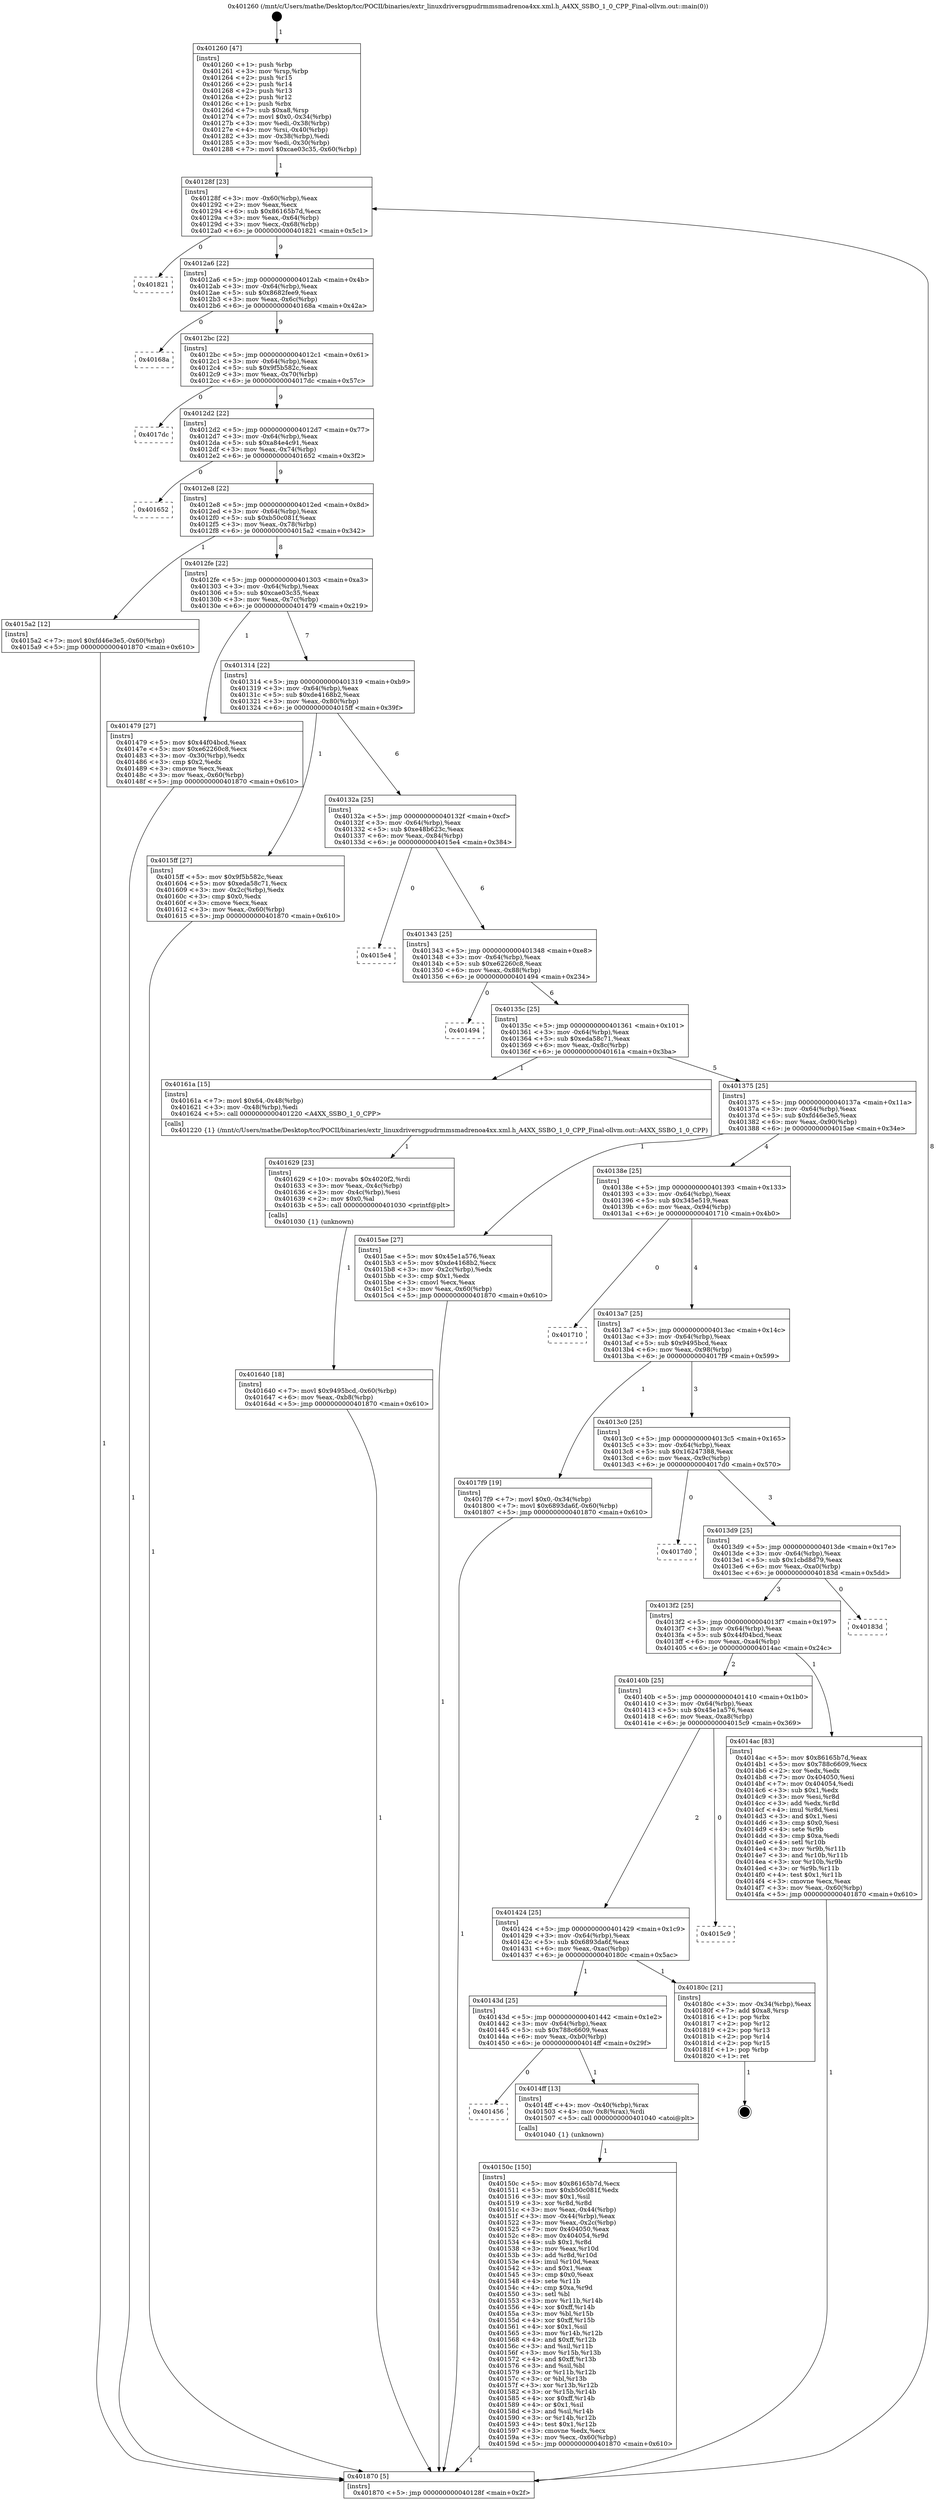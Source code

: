 digraph "0x401260" {
  label = "0x401260 (/mnt/c/Users/mathe/Desktop/tcc/POCII/binaries/extr_linuxdriversgpudrmmsmadrenoa4xx.xml.h_A4XX_SSBO_1_0_CPP_Final-ollvm.out::main(0))"
  labelloc = "t"
  node[shape=record]

  Entry [label="",width=0.3,height=0.3,shape=circle,fillcolor=black,style=filled]
  "0x40128f" [label="{
     0x40128f [23]\l
     | [instrs]\l
     &nbsp;&nbsp;0x40128f \<+3\>: mov -0x60(%rbp),%eax\l
     &nbsp;&nbsp;0x401292 \<+2\>: mov %eax,%ecx\l
     &nbsp;&nbsp;0x401294 \<+6\>: sub $0x86165b7d,%ecx\l
     &nbsp;&nbsp;0x40129a \<+3\>: mov %eax,-0x64(%rbp)\l
     &nbsp;&nbsp;0x40129d \<+3\>: mov %ecx,-0x68(%rbp)\l
     &nbsp;&nbsp;0x4012a0 \<+6\>: je 0000000000401821 \<main+0x5c1\>\l
  }"]
  "0x401821" [label="{
     0x401821\l
  }", style=dashed]
  "0x4012a6" [label="{
     0x4012a6 [22]\l
     | [instrs]\l
     &nbsp;&nbsp;0x4012a6 \<+5\>: jmp 00000000004012ab \<main+0x4b\>\l
     &nbsp;&nbsp;0x4012ab \<+3\>: mov -0x64(%rbp),%eax\l
     &nbsp;&nbsp;0x4012ae \<+5\>: sub $0x8682fee9,%eax\l
     &nbsp;&nbsp;0x4012b3 \<+3\>: mov %eax,-0x6c(%rbp)\l
     &nbsp;&nbsp;0x4012b6 \<+6\>: je 000000000040168a \<main+0x42a\>\l
  }"]
  Exit [label="",width=0.3,height=0.3,shape=circle,fillcolor=black,style=filled,peripheries=2]
  "0x40168a" [label="{
     0x40168a\l
  }", style=dashed]
  "0x4012bc" [label="{
     0x4012bc [22]\l
     | [instrs]\l
     &nbsp;&nbsp;0x4012bc \<+5\>: jmp 00000000004012c1 \<main+0x61\>\l
     &nbsp;&nbsp;0x4012c1 \<+3\>: mov -0x64(%rbp),%eax\l
     &nbsp;&nbsp;0x4012c4 \<+5\>: sub $0x9f5b582c,%eax\l
     &nbsp;&nbsp;0x4012c9 \<+3\>: mov %eax,-0x70(%rbp)\l
     &nbsp;&nbsp;0x4012cc \<+6\>: je 00000000004017dc \<main+0x57c\>\l
  }"]
  "0x401640" [label="{
     0x401640 [18]\l
     | [instrs]\l
     &nbsp;&nbsp;0x401640 \<+7\>: movl $0x9495bcd,-0x60(%rbp)\l
     &nbsp;&nbsp;0x401647 \<+6\>: mov %eax,-0xb8(%rbp)\l
     &nbsp;&nbsp;0x40164d \<+5\>: jmp 0000000000401870 \<main+0x610\>\l
  }"]
  "0x4017dc" [label="{
     0x4017dc\l
  }", style=dashed]
  "0x4012d2" [label="{
     0x4012d2 [22]\l
     | [instrs]\l
     &nbsp;&nbsp;0x4012d2 \<+5\>: jmp 00000000004012d7 \<main+0x77\>\l
     &nbsp;&nbsp;0x4012d7 \<+3\>: mov -0x64(%rbp),%eax\l
     &nbsp;&nbsp;0x4012da \<+5\>: sub $0xa84e4c91,%eax\l
     &nbsp;&nbsp;0x4012df \<+3\>: mov %eax,-0x74(%rbp)\l
     &nbsp;&nbsp;0x4012e2 \<+6\>: je 0000000000401652 \<main+0x3f2\>\l
  }"]
  "0x401629" [label="{
     0x401629 [23]\l
     | [instrs]\l
     &nbsp;&nbsp;0x401629 \<+10\>: movabs $0x4020f2,%rdi\l
     &nbsp;&nbsp;0x401633 \<+3\>: mov %eax,-0x4c(%rbp)\l
     &nbsp;&nbsp;0x401636 \<+3\>: mov -0x4c(%rbp),%esi\l
     &nbsp;&nbsp;0x401639 \<+2\>: mov $0x0,%al\l
     &nbsp;&nbsp;0x40163b \<+5\>: call 0000000000401030 \<printf@plt\>\l
     | [calls]\l
     &nbsp;&nbsp;0x401030 \{1\} (unknown)\l
  }"]
  "0x401652" [label="{
     0x401652\l
  }", style=dashed]
  "0x4012e8" [label="{
     0x4012e8 [22]\l
     | [instrs]\l
     &nbsp;&nbsp;0x4012e8 \<+5\>: jmp 00000000004012ed \<main+0x8d\>\l
     &nbsp;&nbsp;0x4012ed \<+3\>: mov -0x64(%rbp),%eax\l
     &nbsp;&nbsp;0x4012f0 \<+5\>: sub $0xb50c081f,%eax\l
     &nbsp;&nbsp;0x4012f5 \<+3\>: mov %eax,-0x78(%rbp)\l
     &nbsp;&nbsp;0x4012f8 \<+6\>: je 00000000004015a2 \<main+0x342\>\l
  }"]
  "0x40150c" [label="{
     0x40150c [150]\l
     | [instrs]\l
     &nbsp;&nbsp;0x40150c \<+5\>: mov $0x86165b7d,%ecx\l
     &nbsp;&nbsp;0x401511 \<+5\>: mov $0xb50c081f,%edx\l
     &nbsp;&nbsp;0x401516 \<+3\>: mov $0x1,%sil\l
     &nbsp;&nbsp;0x401519 \<+3\>: xor %r8d,%r8d\l
     &nbsp;&nbsp;0x40151c \<+3\>: mov %eax,-0x44(%rbp)\l
     &nbsp;&nbsp;0x40151f \<+3\>: mov -0x44(%rbp),%eax\l
     &nbsp;&nbsp;0x401522 \<+3\>: mov %eax,-0x2c(%rbp)\l
     &nbsp;&nbsp;0x401525 \<+7\>: mov 0x404050,%eax\l
     &nbsp;&nbsp;0x40152c \<+8\>: mov 0x404054,%r9d\l
     &nbsp;&nbsp;0x401534 \<+4\>: sub $0x1,%r8d\l
     &nbsp;&nbsp;0x401538 \<+3\>: mov %eax,%r10d\l
     &nbsp;&nbsp;0x40153b \<+3\>: add %r8d,%r10d\l
     &nbsp;&nbsp;0x40153e \<+4\>: imul %r10d,%eax\l
     &nbsp;&nbsp;0x401542 \<+3\>: and $0x1,%eax\l
     &nbsp;&nbsp;0x401545 \<+3\>: cmp $0x0,%eax\l
     &nbsp;&nbsp;0x401548 \<+4\>: sete %r11b\l
     &nbsp;&nbsp;0x40154c \<+4\>: cmp $0xa,%r9d\l
     &nbsp;&nbsp;0x401550 \<+3\>: setl %bl\l
     &nbsp;&nbsp;0x401553 \<+3\>: mov %r11b,%r14b\l
     &nbsp;&nbsp;0x401556 \<+4\>: xor $0xff,%r14b\l
     &nbsp;&nbsp;0x40155a \<+3\>: mov %bl,%r15b\l
     &nbsp;&nbsp;0x40155d \<+4\>: xor $0xff,%r15b\l
     &nbsp;&nbsp;0x401561 \<+4\>: xor $0x1,%sil\l
     &nbsp;&nbsp;0x401565 \<+3\>: mov %r14b,%r12b\l
     &nbsp;&nbsp;0x401568 \<+4\>: and $0xff,%r12b\l
     &nbsp;&nbsp;0x40156c \<+3\>: and %sil,%r11b\l
     &nbsp;&nbsp;0x40156f \<+3\>: mov %r15b,%r13b\l
     &nbsp;&nbsp;0x401572 \<+4\>: and $0xff,%r13b\l
     &nbsp;&nbsp;0x401576 \<+3\>: and %sil,%bl\l
     &nbsp;&nbsp;0x401579 \<+3\>: or %r11b,%r12b\l
     &nbsp;&nbsp;0x40157c \<+3\>: or %bl,%r13b\l
     &nbsp;&nbsp;0x40157f \<+3\>: xor %r13b,%r12b\l
     &nbsp;&nbsp;0x401582 \<+3\>: or %r15b,%r14b\l
     &nbsp;&nbsp;0x401585 \<+4\>: xor $0xff,%r14b\l
     &nbsp;&nbsp;0x401589 \<+4\>: or $0x1,%sil\l
     &nbsp;&nbsp;0x40158d \<+3\>: and %sil,%r14b\l
     &nbsp;&nbsp;0x401590 \<+3\>: or %r14b,%r12b\l
     &nbsp;&nbsp;0x401593 \<+4\>: test $0x1,%r12b\l
     &nbsp;&nbsp;0x401597 \<+3\>: cmovne %edx,%ecx\l
     &nbsp;&nbsp;0x40159a \<+3\>: mov %ecx,-0x60(%rbp)\l
     &nbsp;&nbsp;0x40159d \<+5\>: jmp 0000000000401870 \<main+0x610\>\l
  }"]
  "0x4015a2" [label="{
     0x4015a2 [12]\l
     | [instrs]\l
     &nbsp;&nbsp;0x4015a2 \<+7\>: movl $0xfd46e3e5,-0x60(%rbp)\l
     &nbsp;&nbsp;0x4015a9 \<+5\>: jmp 0000000000401870 \<main+0x610\>\l
  }"]
  "0x4012fe" [label="{
     0x4012fe [22]\l
     | [instrs]\l
     &nbsp;&nbsp;0x4012fe \<+5\>: jmp 0000000000401303 \<main+0xa3\>\l
     &nbsp;&nbsp;0x401303 \<+3\>: mov -0x64(%rbp),%eax\l
     &nbsp;&nbsp;0x401306 \<+5\>: sub $0xcae03c35,%eax\l
     &nbsp;&nbsp;0x40130b \<+3\>: mov %eax,-0x7c(%rbp)\l
     &nbsp;&nbsp;0x40130e \<+6\>: je 0000000000401479 \<main+0x219\>\l
  }"]
  "0x401456" [label="{
     0x401456\l
  }", style=dashed]
  "0x401479" [label="{
     0x401479 [27]\l
     | [instrs]\l
     &nbsp;&nbsp;0x401479 \<+5\>: mov $0x44f04bcd,%eax\l
     &nbsp;&nbsp;0x40147e \<+5\>: mov $0xe62260c8,%ecx\l
     &nbsp;&nbsp;0x401483 \<+3\>: mov -0x30(%rbp),%edx\l
     &nbsp;&nbsp;0x401486 \<+3\>: cmp $0x2,%edx\l
     &nbsp;&nbsp;0x401489 \<+3\>: cmovne %ecx,%eax\l
     &nbsp;&nbsp;0x40148c \<+3\>: mov %eax,-0x60(%rbp)\l
     &nbsp;&nbsp;0x40148f \<+5\>: jmp 0000000000401870 \<main+0x610\>\l
  }"]
  "0x401314" [label="{
     0x401314 [22]\l
     | [instrs]\l
     &nbsp;&nbsp;0x401314 \<+5\>: jmp 0000000000401319 \<main+0xb9\>\l
     &nbsp;&nbsp;0x401319 \<+3\>: mov -0x64(%rbp),%eax\l
     &nbsp;&nbsp;0x40131c \<+5\>: sub $0xde4168b2,%eax\l
     &nbsp;&nbsp;0x401321 \<+3\>: mov %eax,-0x80(%rbp)\l
     &nbsp;&nbsp;0x401324 \<+6\>: je 00000000004015ff \<main+0x39f\>\l
  }"]
  "0x401870" [label="{
     0x401870 [5]\l
     | [instrs]\l
     &nbsp;&nbsp;0x401870 \<+5\>: jmp 000000000040128f \<main+0x2f\>\l
  }"]
  "0x401260" [label="{
     0x401260 [47]\l
     | [instrs]\l
     &nbsp;&nbsp;0x401260 \<+1\>: push %rbp\l
     &nbsp;&nbsp;0x401261 \<+3\>: mov %rsp,%rbp\l
     &nbsp;&nbsp;0x401264 \<+2\>: push %r15\l
     &nbsp;&nbsp;0x401266 \<+2\>: push %r14\l
     &nbsp;&nbsp;0x401268 \<+2\>: push %r13\l
     &nbsp;&nbsp;0x40126a \<+2\>: push %r12\l
     &nbsp;&nbsp;0x40126c \<+1\>: push %rbx\l
     &nbsp;&nbsp;0x40126d \<+7\>: sub $0xa8,%rsp\l
     &nbsp;&nbsp;0x401274 \<+7\>: movl $0x0,-0x34(%rbp)\l
     &nbsp;&nbsp;0x40127b \<+3\>: mov %edi,-0x38(%rbp)\l
     &nbsp;&nbsp;0x40127e \<+4\>: mov %rsi,-0x40(%rbp)\l
     &nbsp;&nbsp;0x401282 \<+3\>: mov -0x38(%rbp),%edi\l
     &nbsp;&nbsp;0x401285 \<+3\>: mov %edi,-0x30(%rbp)\l
     &nbsp;&nbsp;0x401288 \<+7\>: movl $0xcae03c35,-0x60(%rbp)\l
  }"]
  "0x4014ff" [label="{
     0x4014ff [13]\l
     | [instrs]\l
     &nbsp;&nbsp;0x4014ff \<+4\>: mov -0x40(%rbp),%rax\l
     &nbsp;&nbsp;0x401503 \<+4\>: mov 0x8(%rax),%rdi\l
     &nbsp;&nbsp;0x401507 \<+5\>: call 0000000000401040 \<atoi@plt\>\l
     | [calls]\l
     &nbsp;&nbsp;0x401040 \{1\} (unknown)\l
  }"]
  "0x4015ff" [label="{
     0x4015ff [27]\l
     | [instrs]\l
     &nbsp;&nbsp;0x4015ff \<+5\>: mov $0x9f5b582c,%eax\l
     &nbsp;&nbsp;0x401604 \<+5\>: mov $0xeda58c71,%ecx\l
     &nbsp;&nbsp;0x401609 \<+3\>: mov -0x2c(%rbp),%edx\l
     &nbsp;&nbsp;0x40160c \<+3\>: cmp $0x0,%edx\l
     &nbsp;&nbsp;0x40160f \<+3\>: cmove %ecx,%eax\l
     &nbsp;&nbsp;0x401612 \<+3\>: mov %eax,-0x60(%rbp)\l
     &nbsp;&nbsp;0x401615 \<+5\>: jmp 0000000000401870 \<main+0x610\>\l
  }"]
  "0x40132a" [label="{
     0x40132a [25]\l
     | [instrs]\l
     &nbsp;&nbsp;0x40132a \<+5\>: jmp 000000000040132f \<main+0xcf\>\l
     &nbsp;&nbsp;0x40132f \<+3\>: mov -0x64(%rbp),%eax\l
     &nbsp;&nbsp;0x401332 \<+5\>: sub $0xe48b623c,%eax\l
     &nbsp;&nbsp;0x401337 \<+6\>: mov %eax,-0x84(%rbp)\l
     &nbsp;&nbsp;0x40133d \<+6\>: je 00000000004015e4 \<main+0x384\>\l
  }"]
  "0x40143d" [label="{
     0x40143d [25]\l
     | [instrs]\l
     &nbsp;&nbsp;0x40143d \<+5\>: jmp 0000000000401442 \<main+0x1e2\>\l
     &nbsp;&nbsp;0x401442 \<+3\>: mov -0x64(%rbp),%eax\l
     &nbsp;&nbsp;0x401445 \<+5\>: sub $0x788c6609,%eax\l
     &nbsp;&nbsp;0x40144a \<+6\>: mov %eax,-0xb0(%rbp)\l
     &nbsp;&nbsp;0x401450 \<+6\>: je 00000000004014ff \<main+0x29f\>\l
  }"]
  "0x4015e4" [label="{
     0x4015e4\l
  }", style=dashed]
  "0x401343" [label="{
     0x401343 [25]\l
     | [instrs]\l
     &nbsp;&nbsp;0x401343 \<+5\>: jmp 0000000000401348 \<main+0xe8\>\l
     &nbsp;&nbsp;0x401348 \<+3\>: mov -0x64(%rbp),%eax\l
     &nbsp;&nbsp;0x40134b \<+5\>: sub $0xe62260c8,%eax\l
     &nbsp;&nbsp;0x401350 \<+6\>: mov %eax,-0x88(%rbp)\l
     &nbsp;&nbsp;0x401356 \<+6\>: je 0000000000401494 \<main+0x234\>\l
  }"]
  "0x40180c" [label="{
     0x40180c [21]\l
     | [instrs]\l
     &nbsp;&nbsp;0x40180c \<+3\>: mov -0x34(%rbp),%eax\l
     &nbsp;&nbsp;0x40180f \<+7\>: add $0xa8,%rsp\l
     &nbsp;&nbsp;0x401816 \<+1\>: pop %rbx\l
     &nbsp;&nbsp;0x401817 \<+2\>: pop %r12\l
     &nbsp;&nbsp;0x401819 \<+2\>: pop %r13\l
     &nbsp;&nbsp;0x40181b \<+2\>: pop %r14\l
     &nbsp;&nbsp;0x40181d \<+2\>: pop %r15\l
     &nbsp;&nbsp;0x40181f \<+1\>: pop %rbp\l
     &nbsp;&nbsp;0x401820 \<+1\>: ret\l
  }"]
  "0x401494" [label="{
     0x401494\l
  }", style=dashed]
  "0x40135c" [label="{
     0x40135c [25]\l
     | [instrs]\l
     &nbsp;&nbsp;0x40135c \<+5\>: jmp 0000000000401361 \<main+0x101\>\l
     &nbsp;&nbsp;0x401361 \<+3\>: mov -0x64(%rbp),%eax\l
     &nbsp;&nbsp;0x401364 \<+5\>: sub $0xeda58c71,%eax\l
     &nbsp;&nbsp;0x401369 \<+6\>: mov %eax,-0x8c(%rbp)\l
     &nbsp;&nbsp;0x40136f \<+6\>: je 000000000040161a \<main+0x3ba\>\l
  }"]
  "0x401424" [label="{
     0x401424 [25]\l
     | [instrs]\l
     &nbsp;&nbsp;0x401424 \<+5\>: jmp 0000000000401429 \<main+0x1c9\>\l
     &nbsp;&nbsp;0x401429 \<+3\>: mov -0x64(%rbp),%eax\l
     &nbsp;&nbsp;0x40142c \<+5\>: sub $0x6893da6f,%eax\l
     &nbsp;&nbsp;0x401431 \<+6\>: mov %eax,-0xac(%rbp)\l
     &nbsp;&nbsp;0x401437 \<+6\>: je 000000000040180c \<main+0x5ac\>\l
  }"]
  "0x40161a" [label="{
     0x40161a [15]\l
     | [instrs]\l
     &nbsp;&nbsp;0x40161a \<+7\>: movl $0x64,-0x48(%rbp)\l
     &nbsp;&nbsp;0x401621 \<+3\>: mov -0x48(%rbp),%edi\l
     &nbsp;&nbsp;0x401624 \<+5\>: call 0000000000401220 \<A4XX_SSBO_1_0_CPP\>\l
     | [calls]\l
     &nbsp;&nbsp;0x401220 \{1\} (/mnt/c/Users/mathe/Desktop/tcc/POCII/binaries/extr_linuxdriversgpudrmmsmadrenoa4xx.xml.h_A4XX_SSBO_1_0_CPP_Final-ollvm.out::A4XX_SSBO_1_0_CPP)\l
  }"]
  "0x401375" [label="{
     0x401375 [25]\l
     | [instrs]\l
     &nbsp;&nbsp;0x401375 \<+5\>: jmp 000000000040137a \<main+0x11a\>\l
     &nbsp;&nbsp;0x40137a \<+3\>: mov -0x64(%rbp),%eax\l
     &nbsp;&nbsp;0x40137d \<+5\>: sub $0xfd46e3e5,%eax\l
     &nbsp;&nbsp;0x401382 \<+6\>: mov %eax,-0x90(%rbp)\l
     &nbsp;&nbsp;0x401388 \<+6\>: je 00000000004015ae \<main+0x34e\>\l
  }"]
  "0x4015c9" [label="{
     0x4015c9\l
  }", style=dashed]
  "0x4015ae" [label="{
     0x4015ae [27]\l
     | [instrs]\l
     &nbsp;&nbsp;0x4015ae \<+5\>: mov $0x45e1a576,%eax\l
     &nbsp;&nbsp;0x4015b3 \<+5\>: mov $0xde4168b2,%ecx\l
     &nbsp;&nbsp;0x4015b8 \<+3\>: mov -0x2c(%rbp),%edx\l
     &nbsp;&nbsp;0x4015bb \<+3\>: cmp $0x1,%edx\l
     &nbsp;&nbsp;0x4015be \<+3\>: cmovl %ecx,%eax\l
     &nbsp;&nbsp;0x4015c1 \<+3\>: mov %eax,-0x60(%rbp)\l
     &nbsp;&nbsp;0x4015c4 \<+5\>: jmp 0000000000401870 \<main+0x610\>\l
  }"]
  "0x40138e" [label="{
     0x40138e [25]\l
     | [instrs]\l
     &nbsp;&nbsp;0x40138e \<+5\>: jmp 0000000000401393 \<main+0x133\>\l
     &nbsp;&nbsp;0x401393 \<+3\>: mov -0x64(%rbp),%eax\l
     &nbsp;&nbsp;0x401396 \<+5\>: sub $0x345e519,%eax\l
     &nbsp;&nbsp;0x40139b \<+6\>: mov %eax,-0x94(%rbp)\l
     &nbsp;&nbsp;0x4013a1 \<+6\>: je 0000000000401710 \<main+0x4b0\>\l
  }"]
  "0x40140b" [label="{
     0x40140b [25]\l
     | [instrs]\l
     &nbsp;&nbsp;0x40140b \<+5\>: jmp 0000000000401410 \<main+0x1b0\>\l
     &nbsp;&nbsp;0x401410 \<+3\>: mov -0x64(%rbp),%eax\l
     &nbsp;&nbsp;0x401413 \<+5\>: sub $0x45e1a576,%eax\l
     &nbsp;&nbsp;0x401418 \<+6\>: mov %eax,-0xa8(%rbp)\l
     &nbsp;&nbsp;0x40141e \<+6\>: je 00000000004015c9 \<main+0x369\>\l
  }"]
  "0x401710" [label="{
     0x401710\l
  }", style=dashed]
  "0x4013a7" [label="{
     0x4013a7 [25]\l
     | [instrs]\l
     &nbsp;&nbsp;0x4013a7 \<+5\>: jmp 00000000004013ac \<main+0x14c\>\l
     &nbsp;&nbsp;0x4013ac \<+3\>: mov -0x64(%rbp),%eax\l
     &nbsp;&nbsp;0x4013af \<+5\>: sub $0x9495bcd,%eax\l
     &nbsp;&nbsp;0x4013b4 \<+6\>: mov %eax,-0x98(%rbp)\l
     &nbsp;&nbsp;0x4013ba \<+6\>: je 00000000004017f9 \<main+0x599\>\l
  }"]
  "0x4014ac" [label="{
     0x4014ac [83]\l
     | [instrs]\l
     &nbsp;&nbsp;0x4014ac \<+5\>: mov $0x86165b7d,%eax\l
     &nbsp;&nbsp;0x4014b1 \<+5\>: mov $0x788c6609,%ecx\l
     &nbsp;&nbsp;0x4014b6 \<+2\>: xor %edx,%edx\l
     &nbsp;&nbsp;0x4014b8 \<+7\>: mov 0x404050,%esi\l
     &nbsp;&nbsp;0x4014bf \<+7\>: mov 0x404054,%edi\l
     &nbsp;&nbsp;0x4014c6 \<+3\>: sub $0x1,%edx\l
     &nbsp;&nbsp;0x4014c9 \<+3\>: mov %esi,%r8d\l
     &nbsp;&nbsp;0x4014cc \<+3\>: add %edx,%r8d\l
     &nbsp;&nbsp;0x4014cf \<+4\>: imul %r8d,%esi\l
     &nbsp;&nbsp;0x4014d3 \<+3\>: and $0x1,%esi\l
     &nbsp;&nbsp;0x4014d6 \<+3\>: cmp $0x0,%esi\l
     &nbsp;&nbsp;0x4014d9 \<+4\>: sete %r9b\l
     &nbsp;&nbsp;0x4014dd \<+3\>: cmp $0xa,%edi\l
     &nbsp;&nbsp;0x4014e0 \<+4\>: setl %r10b\l
     &nbsp;&nbsp;0x4014e4 \<+3\>: mov %r9b,%r11b\l
     &nbsp;&nbsp;0x4014e7 \<+3\>: and %r10b,%r11b\l
     &nbsp;&nbsp;0x4014ea \<+3\>: xor %r10b,%r9b\l
     &nbsp;&nbsp;0x4014ed \<+3\>: or %r9b,%r11b\l
     &nbsp;&nbsp;0x4014f0 \<+4\>: test $0x1,%r11b\l
     &nbsp;&nbsp;0x4014f4 \<+3\>: cmovne %ecx,%eax\l
     &nbsp;&nbsp;0x4014f7 \<+3\>: mov %eax,-0x60(%rbp)\l
     &nbsp;&nbsp;0x4014fa \<+5\>: jmp 0000000000401870 \<main+0x610\>\l
  }"]
  "0x4017f9" [label="{
     0x4017f9 [19]\l
     | [instrs]\l
     &nbsp;&nbsp;0x4017f9 \<+7\>: movl $0x0,-0x34(%rbp)\l
     &nbsp;&nbsp;0x401800 \<+7\>: movl $0x6893da6f,-0x60(%rbp)\l
     &nbsp;&nbsp;0x401807 \<+5\>: jmp 0000000000401870 \<main+0x610\>\l
  }"]
  "0x4013c0" [label="{
     0x4013c0 [25]\l
     | [instrs]\l
     &nbsp;&nbsp;0x4013c0 \<+5\>: jmp 00000000004013c5 \<main+0x165\>\l
     &nbsp;&nbsp;0x4013c5 \<+3\>: mov -0x64(%rbp),%eax\l
     &nbsp;&nbsp;0x4013c8 \<+5\>: sub $0x16247388,%eax\l
     &nbsp;&nbsp;0x4013cd \<+6\>: mov %eax,-0x9c(%rbp)\l
     &nbsp;&nbsp;0x4013d3 \<+6\>: je 00000000004017d0 \<main+0x570\>\l
  }"]
  "0x4013f2" [label="{
     0x4013f2 [25]\l
     | [instrs]\l
     &nbsp;&nbsp;0x4013f2 \<+5\>: jmp 00000000004013f7 \<main+0x197\>\l
     &nbsp;&nbsp;0x4013f7 \<+3\>: mov -0x64(%rbp),%eax\l
     &nbsp;&nbsp;0x4013fa \<+5\>: sub $0x44f04bcd,%eax\l
     &nbsp;&nbsp;0x4013ff \<+6\>: mov %eax,-0xa4(%rbp)\l
     &nbsp;&nbsp;0x401405 \<+6\>: je 00000000004014ac \<main+0x24c\>\l
  }"]
  "0x4017d0" [label="{
     0x4017d0\l
  }", style=dashed]
  "0x4013d9" [label="{
     0x4013d9 [25]\l
     | [instrs]\l
     &nbsp;&nbsp;0x4013d9 \<+5\>: jmp 00000000004013de \<main+0x17e\>\l
     &nbsp;&nbsp;0x4013de \<+3\>: mov -0x64(%rbp),%eax\l
     &nbsp;&nbsp;0x4013e1 \<+5\>: sub $0x1cbd8d79,%eax\l
     &nbsp;&nbsp;0x4013e6 \<+6\>: mov %eax,-0xa0(%rbp)\l
     &nbsp;&nbsp;0x4013ec \<+6\>: je 000000000040183d \<main+0x5dd\>\l
  }"]
  "0x40183d" [label="{
     0x40183d\l
  }", style=dashed]
  Entry -> "0x401260" [label=" 1"]
  "0x40128f" -> "0x401821" [label=" 0"]
  "0x40128f" -> "0x4012a6" [label=" 9"]
  "0x40180c" -> Exit [label=" 1"]
  "0x4012a6" -> "0x40168a" [label=" 0"]
  "0x4012a6" -> "0x4012bc" [label=" 9"]
  "0x4017f9" -> "0x401870" [label=" 1"]
  "0x4012bc" -> "0x4017dc" [label=" 0"]
  "0x4012bc" -> "0x4012d2" [label=" 9"]
  "0x401640" -> "0x401870" [label=" 1"]
  "0x4012d2" -> "0x401652" [label=" 0"]
  "0x4012d2" -> "0x4012e8" [label=" 9"]
  "0x401629" -> "0x401640" [label=" 1"]
  "0x4012e8" -> "0x4015a2" [label=" 1"]
  "0x4012e8" -> "0x4012fe" [label=" 8"]
  "0x40161a" -> "0x401629" [label=" 1"]
  "0x4012fe" -> "0x401479" [label=" 1"]
  "0x4012fe" -> "0x401314" [label=" 7"]
  "0x401479" -> "0x401870" [label=" 1"]
  "0x401260" -> "0x40128f" [label=" 1"]
  "0x401870" -> "0x40128f" [label=" 8"]
  "0x4015ff" -> "0x401870" [label=" 1"]
  "0x401314" -> "0x4015ff" [label=" 1"]
  "0x401314" -> "0x40132a" [label=" 6"]
  "0x4015ae" -> "0x401870" [label=" 1"]
  "0x40132a" -> "0x4015e4" [label=" 0"]
  "0x40132a" -> "0x401343" [label=" 6"]
  "0x40150c" -> "0x401870" [label=" 1"]
  "0x401343" -> "0x401494" [label=" 0"]
  "0x401343" -> "0x40135c" [label=" 6"]
  "0x4014ff" -> "0x40150c" [label=" 1"]
  "0x40135c" -> "0x40161a" [label=" 1"]
  "0x40135c" -> "0x401375" [label=" 5"]
  "0x40143d" -> "0x4014ff" [label=" 1"]
  "0x401375" -> "0x4015ae" [label=" 1"]
  "0x401375" -> "0x40138e" [label=" 4"]
  "0x4015a2" -> "0x401870" [label=" 1"]
  "0x40138e" -> "0x401710" [label=" 0"]
  "0x40138e" -> "0x4013a7" [label=" 4"]
  "0x401424" -> "0x40180c" [label=" 1"]
  "0x4013a7" -> "0x4017f9" [label=" 1"]
  "0x4013a7" -> "0x4013c0" [label=" 3"]
  "0x40143d" -> "0x401456" [label=" 0"]
  "0x4013c0" -> "0x4017d0" [label=" 0"]
  "0x4013c0" -> "0x4013d9" [label=" 3"]
  "0x40140b" -> "0x4015c9" [label=" 0"]
  "0x4013d9" -> "0x40183d" [label=" 0"]
  "0x4013d9" -> "0x4013f2" [label=" 3"]
  "0x40140b" -> "0x401424" [label=" 2"]
  "0x4013f2" -> "0x4014ac" [label=" 1"]
  "0x4013f2" -> "0x40140b" [label=" 2"]
  "0x4014ac" -> "0x401870" [label=" 1"]
  "0x401424" -> "0x40143d" [label=" 1"]
}
